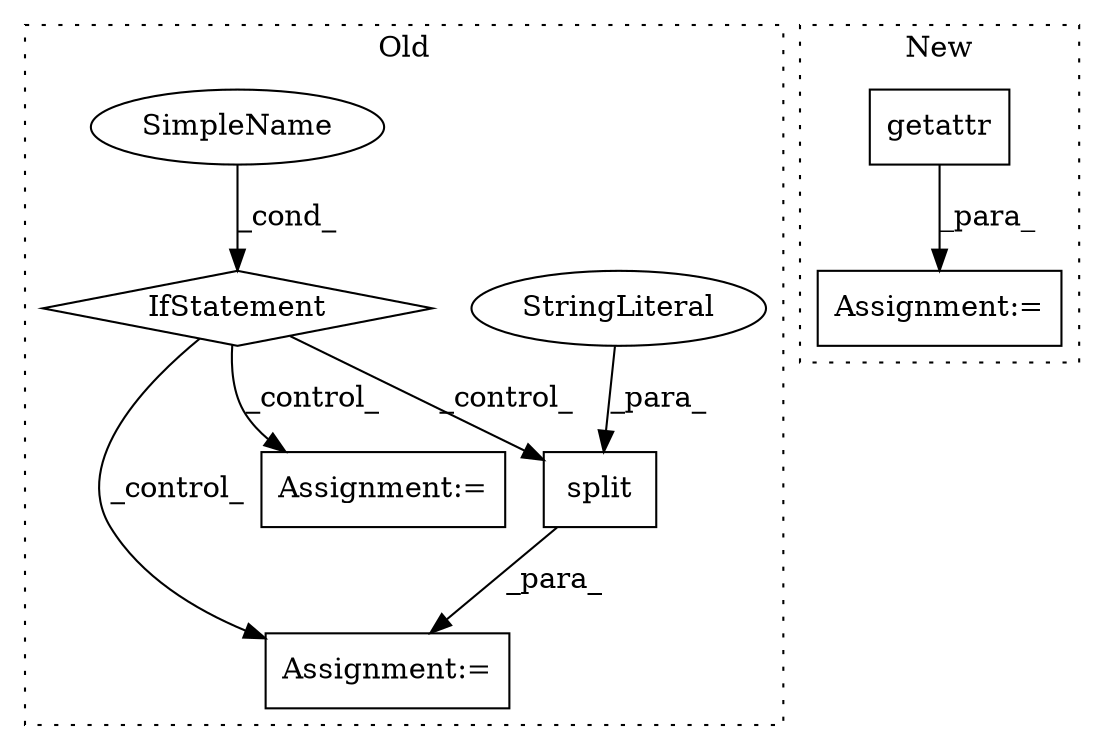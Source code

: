 digraph G {
subgraph cluster0 {
1 [label="split" a="32" s="10726,10735" l="6,1" shape="box"];
4 [label="StringLiteral" a="45" s="10732" l="3" shape="ellipse"];
5 [label="Assignment:=" a="7" s="10715" l="2" shape="box"];
6 [label="IfStatement" a="25" s="10642,10665" l="8,2" shape="diamond"];
7 [label="SimpleName" a="42" s="" l="" shape="ellipse"];
8 [label="Assignment:=" a="7" s="10756" l="1" shape="box"];
label = "Old";
style="dotted";
}
subgraph cluster1 {
2 [label="getattr" a="32" s="19738,19777" l="8,1" shape="box"];
3 [label="Assignment:=" a="7" s="19737" l="1" shape="box"];
label = "New";
style="dotted";
}
1 -> 5 [label="_para_"];
2 -> 3 [label="_para_"];
4 -> 1 [label="_para_"];
6 -> 8 [label="_control_"];
6 -> 1 [label="_control_"];
6 -> 5 [label="_control_"];
7 -> 6 [label="_cond_"];
}